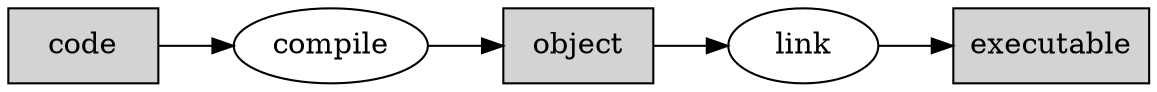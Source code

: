 digraph assemble {

rankdir="LR";

code[shape="box" width=1 style=filled ];
object[shape="box"  width=1 style=filled];
executable[shape="box"  width=1 style=filled];

compile [ width=1];
link [ width=1];

code -> compile-> object -> link -> executable

}
